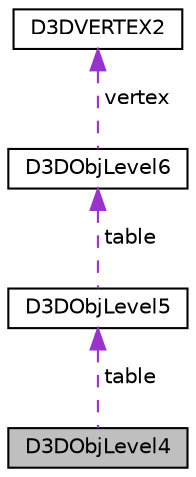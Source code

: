 digraph G
{
  edge [fontname="Helvetica",fontsize="10",labelfontname="Helvetica",labelfontsize="10"];
  node [fontname="Helvetica",fontsize="10",shape=record];
  Node1 [label="D3DObjLevel4",height=0.2,width=0.4,color="black", fillcolor="grey75", style="filled" fontcolor="black"];
  Node2 -> Node1 [dir="back",color="darkorchid3",fontsize="10",style="dashed",label=" table" ,fontname="Helvetica"];
  Node2 [label="D3DObjLevel5",height=0.2,width=0.4,color="black", fillcolor="white", style="filled",URL="$struct_d3_d_obj_level5.html"];
  Node3 -> Node2 [dir="back",color="darkorchid3",fontsize="10",style="dashed",label=" table" ,fontname="Helvetica"];
  Node3 [label="D3DObjLevel6",height=0.2,width=0.4,color="black", fillcolor="white", style="filled",URL="$struct_d3_d_obj_level6.html"];
  Node4 -> Node3 [dir="back",color="darkorchid3",fontsize="10",style="dashed",label=" vertex" ,fontname="Helvetica"];
  Node4 [label="D3DVERTEX2",height=0.2,width=0.4,color="black", fillcolor="white", style="filled",URL="$struct_d3_d_v_e_r_t_e_x2.html"];
}
